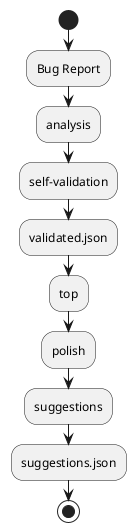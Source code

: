 @startuml
start
:Bug Report;
:analysis;
:self-validation;
:validated.json;
:top;
:polish;
:suggestions;
:suggestions.json;
stop
@enduml
